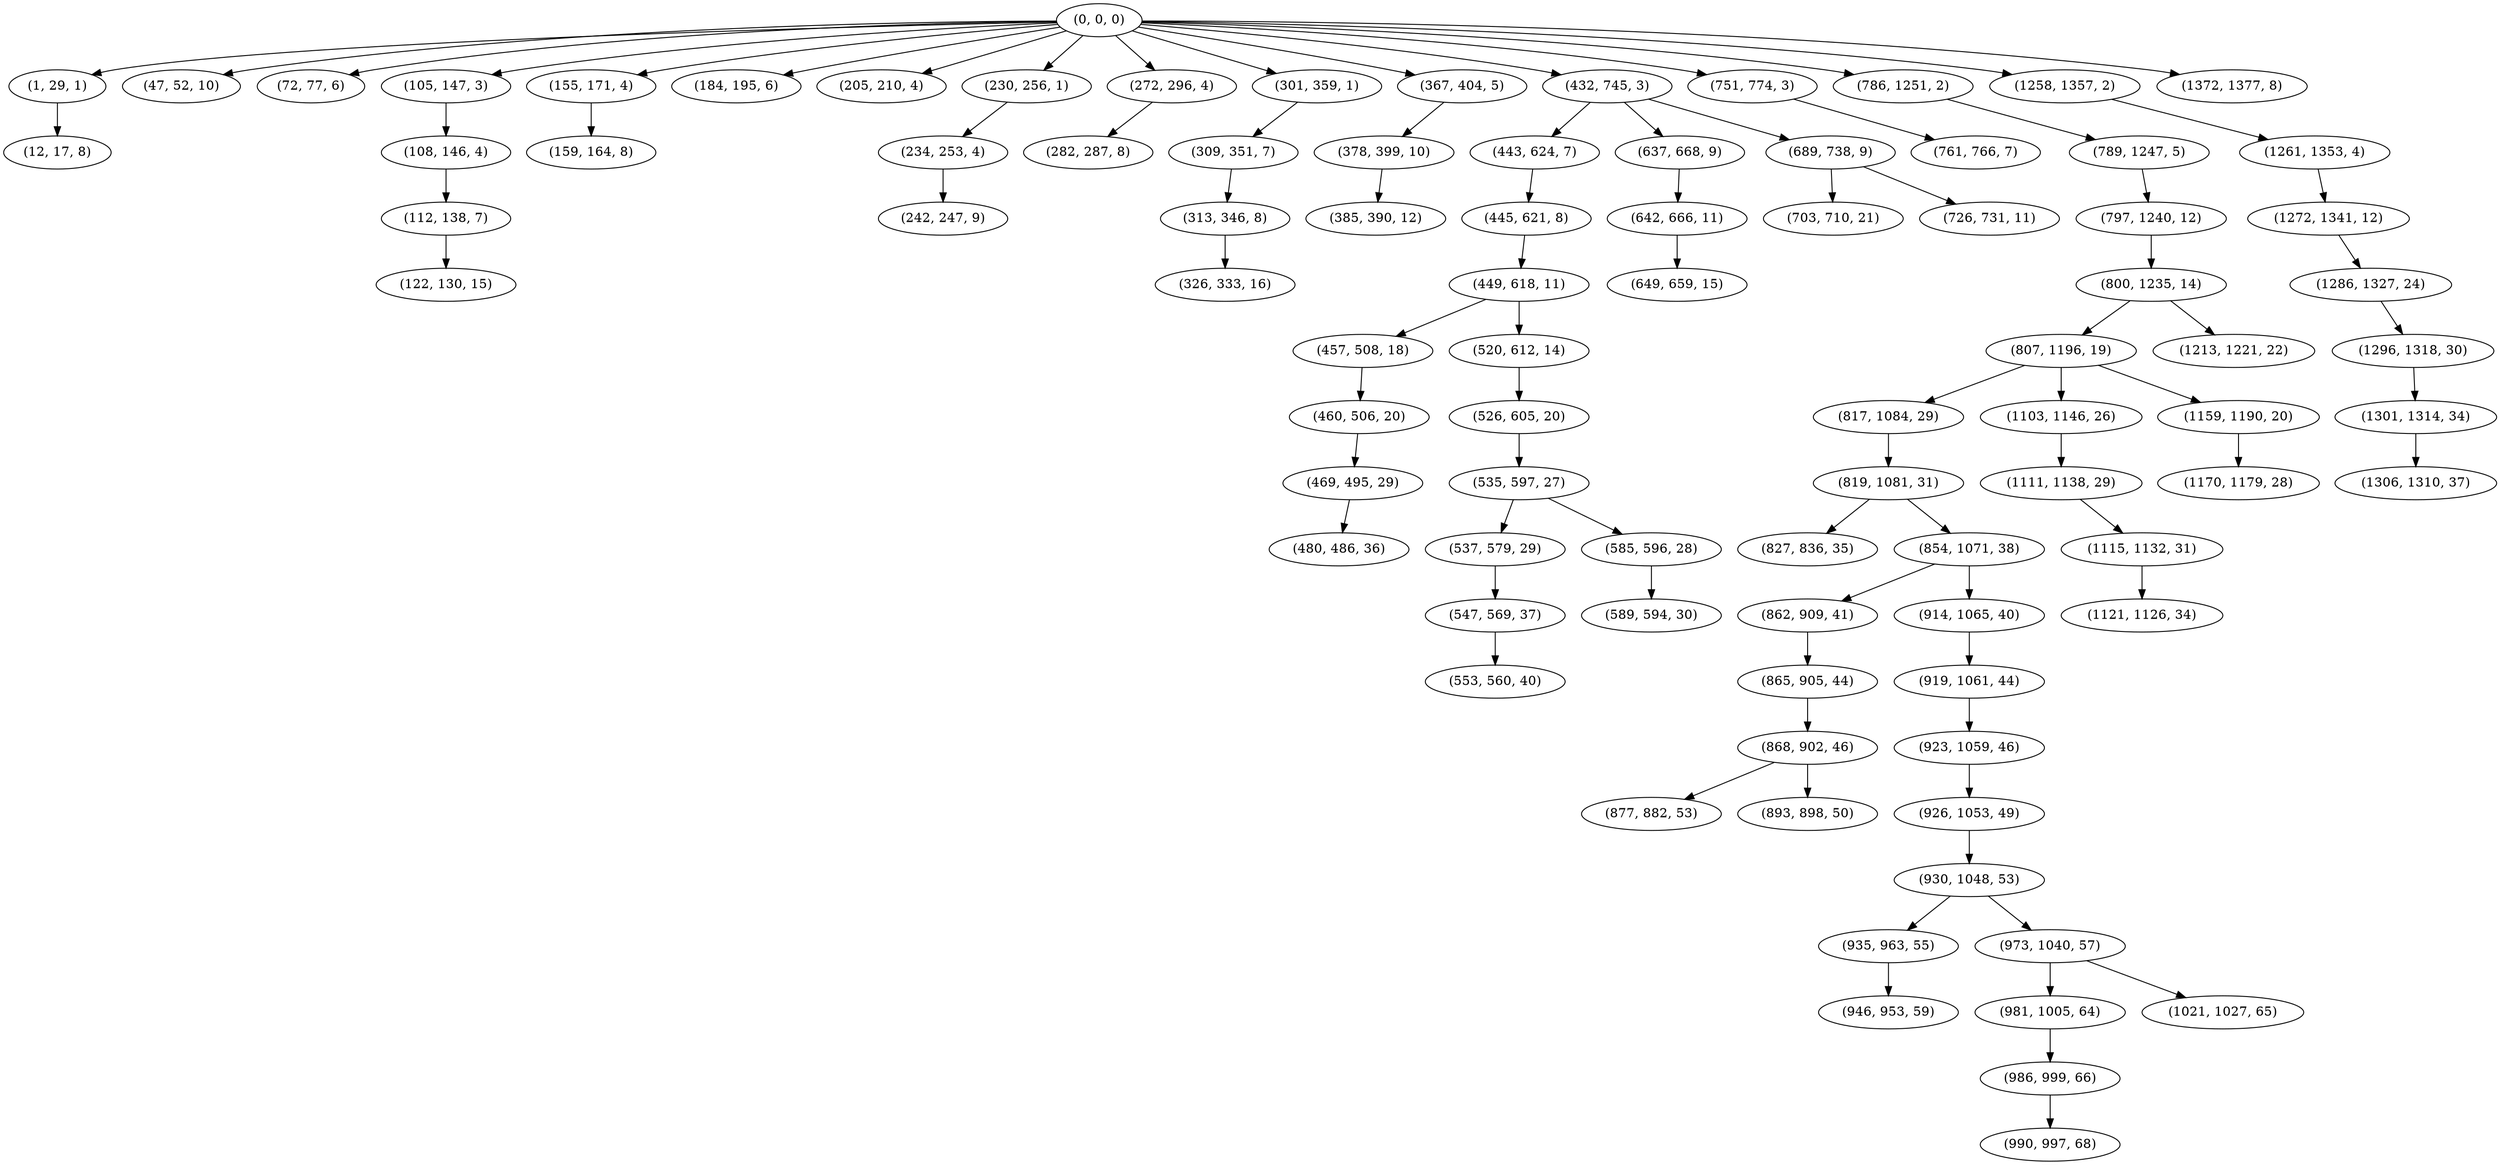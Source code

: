 digraph tree {
    "(0, 0, 0)";
    "(1, 29, 1)";
    "(12, 17, 8)";
    "(47, 52, 10)";
    "(72, 77, 6)";
    "(105, 147, 3)";
    "(108, 146, 4)";
    "(112, 138, 7)";
    "(122, 130, 15)";
    "(155, 171, 4)";
    "(159, 164, 8)";
    "(184, 195, 6)";
    "(205, 210, 4)";
    "(230, 256, 1)";
    "(234, 253, 4)";
    "(242, 247, 9)";
    "(272, 296, 4)";
    "(282, 287, 8)";
    "(301, 359, 1)";
    "(309, 351, 7)";
    "(313, 346, 8)";
    "(326, 333, 16)";
    "(367, 404, 5)";
    "(378, 399, 10)";
    "(385, 390, 12)";
    "(432, 745, 3)";
    "(443, 624, 7)";
    "(445, 621, 8)";
    "(449, 618, 11)";
    "(457, 508, 18)";
    "(460, 506, 20)";
    "(469, 495, 29)";
    "(480, 486, 36)";
    "(520, 612, 14)";
    "(526, 605, 20)";
    "(535, 597, 27)";
    "(537, 579, 29)";
    "(547, 569, 37)";
    "(553, 560, 40)";
    "(585, 596, 28)";
    "(589, 594, 30)";
    "(637, 668, 9)";
    "(642, 666, 11)";
    "(649, 659, 15)";
    "(689, 738, 9)";
    "(703, 710, 21)";
    "(726, 731, 11)";
    "(751, 774, 3)";
    "(761, 766, 7)";
    "(786, 1251, 2)";
    "(789, 1247, 5)";
    "(797, 1240, 12)";
    "(800, 1235, 14)";
    "(807, 1196, 19)";
    "(817, 1084, 29)";
    "(819, 1081, 31)";
    "(827, 836, 35)";
    "(854, 1071, 38)";
    "(862, 909, 41)";
    "(865, 905, 44)";
    "(868, 902, 46)";
    "(877, 882, 53)";
    "(893, 898, 50)";
    "(914, 1065, 40)";
    "(919, 1061, 44)";
    "(923, 1059, 46)";
    "(926, 1053, 49)";
    "(930, 1048, 53)";
    "(935, 963, 55)";
    "(946, 953, 59)";
    "(973, 1040, 57)";
    "(981, 1005, 64)";
    "(986, 999, 66)";
    "(990, 997, 68)";
    "(1021, 1027, 65)";
    "(1103, 1146, 26)";
    "(1111, 1138, 29)";
    "(1115, 1132, 31)";
    "(1121, 1126, 34)";
    "(1159, 1190, 20)";
    "(1170, 1179, 28)";
    "(1213, 1221, 22)";
    "(1258, 1357, 2)";
    "(1261, 1353, 4)";
    "(1272, 1341, 12)";
    "(1286, 1327, 24)";
    "(1296, 1318, 30)";
    "(1301, 1314, 34)";
    "(1306, 1310, 37)";
    "(1372, 1377, 8)";
    "(0, 0, 0)" -> "(1, 29, 1)";
    "(0, 0, 0)" -> "(47, 52, 10)";
    "(0, 0, 0)" -> "(72, 77, 6)";
    "(0, 0, 0)" -> "(105, 147, 3)";
    "(0, 0, 0)" -> "(155, 171, 4)";
    "(0, 0, 0)" -> "(184, 195, 6)";
    "(0, 0, 0)" -> "(205, 210, 4)";
    "(0, 0, 0)" -> "(230, 256, 1)";
    "(0, 0, 0)" -> "(272, 296, 4)";
    "(0, 0, 0)" -> "(301, 359, 1)";
    "(0, 0, 0)" -> "(367, 404, 5)";
    "(0, 0, 0)" -> "(432, 745, 3)";
    "(0, 0, 0)" -> "(751, 774, 3)";
    "(0, 0, 0)" -> "(786, 1251, 2)";
    "(0, 0, 0)" -> "(1258, 1357, 2)";
    "(0, 0, 0)" -> "(1372, 1377, 8)";
    "(1, 29, 1)" -> "(12, 17, 8)";
    "(105, 147, 3)" -> "(108, 146, 4)";
    "(108, 146, 4)" -> "(112, 138, 7)";
    "(112, 138, 7)" -> "(122, 130, 15)";
    "(155, 171, 4)" -> "(159, 164, 8)";
    "(230, 256, 1)" -> "(234, 253, 4)";
    "(234, 253, 4)" -> "(242, 247, 9)";
    "(272, 296, 4)" -> "(282, 287, 8)";
    "(301, 359, 1)" -> "(309, 351, 7)";
    "(309, 351, 7)" -> "(313, 346, 8)";
    "(313, 346, 8)" -> "(326, 333, 16)";
    "(367, 404, 5)" -> "(378, 399, 10)";
    "(378, 399, 10)" -> "(385, 390, 12)";
    "(432, 745, 3)" -> "(443, 624, 7)";
    "(432, 745, 3)" -> "(637, 668, 9)";
    "(432, 745, 3)" -> "(689, 738, 9)";
    "(443, 624, 7)" -> "(445, 621, 8)";
    "(445, 621, 8)" -> "(449, 618, 11)";
    "(449, 618, 11)" -> "(457, 508, 18)";
    "(449, 618, 11)" -> "(520, 612, 14)";
    "(457, 508, 18)" -> "(460, 506, 20)";
    "(460, 506, 20)" -> "(469, 495, 29)";
    "(469, 495, 29)" -> "(480, 486, 36)";
    "(520, 612, 14)" -> "(526, 605, 20)";
    "(526, 605, 20)" -> "(535, 597, 27)";
    "(535, 597, 27)" -> "(537, 579, 29)";
    "(535, 597, 27)" -> "(585, 596, 28)";
    "(537, 579, 29)" -> "(547, 569, 37)";
    "(547, 569, 37)" -> "(553, 560, 40)";
    "(585, 596, 28)" -> "(589, 594, 30)";
    "(637, 668, 9)" -> "(642, 666, 11)";
    "(642, 666, 11)" -> "(649, 659, 15)";
    "(689, 738, 9)" -> "(703, 710, 21)";
    "(689, 738, 9)" -> "(726, 731, 11)";
    "(751, 774, 3)" -> "(761, 766, 7)";
    "(786, 1251, 2)" -> "(789, 1247, 5)";
    "(789, 1247, 5)" -> "(797, 1240, 12)";
    "(797, 1240, 12)" -> "(800, 1235, 14)";
    "(800, 1235, 14)" -> "(807, 1196, 19)";
    "(800, 1235, 14)" -> "(1213, 1221, 22)";
    "(807, 1196, 19)" -> "(817, 1084, 29)";
    "(807, 1196, 19)" -> "(1103, 1146, 26)";
    "(807, 1196, 19)" -> "(1159, 1190, 20)";
    "(817, 1084, 29)" -> "(819, 1081, 31)";
    "(819, 1081, 31)" -> "(827, 836, 35)";
    "(819, 1081, 31)" -> "(854, 1071, 38)";
    "(854, 1071, 38)" -> "(862, 909, 41)";
    "(854, 1071, 38)" -> "(914, 1065, 40)";
    "(862, 909, 41)" -> "(865, 905, 44)";
    "(865, 905, 44)" -> "(868, 902, 46)";
    "(868, 902, 46)" -> "(877, 882, 53)";
    "(868, 902, 46)" -> "(893, 898, 50)";
    "(914, 1065, 40)" -> "(919, 1061, 44)";
    "(919, 1061, 44)" -> "(923, 1059, 46)";
    "(923, 1059, 46)" -> "(926, 1053, 49)";
    "(926, 1053, 49)" -> "(930, 1048, 53)";
    "(930, 1048, 53)" -> "(935, 963, 55)";
    "(930, 1048, 53)" -> "(973, 1040, 57)";
    "(935, 963, 55)" -> "(946, 953, 59)";
    "(973, 1040, 57)" -> "(981, 1005, 64)";
    "(973, 1040, 57)" -> "(1021, 1027, 65)";
    "(981, 1005, 64)" -> "(986, 999, 66)";
    "(986, 999, 66)" -> "(990, 997, 68)";
    "(1103, 1146, 26)" -> "(1111, 1138, 29)";
    "(1111, 1138, 29)" -> "(1115, 1132, 31)";
    "(1115, 1132, 31)" -> "(1121, 1126, 34)";
    "(1159, 1190, 20)" -> "(1170, 1179, 28)";
    "(1258, 1357, 2)" -> "(1261, 1353, 4)";
    "(1261, 1353, 4)" -> "(1272, 1341, 12)";
    "(1272, 1341, 12)" -> "(1286, 1327, 24)";
    "(1286, 1327, 24)" -> "(1296, 1318, 30)";
    "(1296, 1318, 30)" -> "(1301, 1314, 34)";
    "(1301, 1314, 34)" -> "(1306, 1310, 37)";
}
